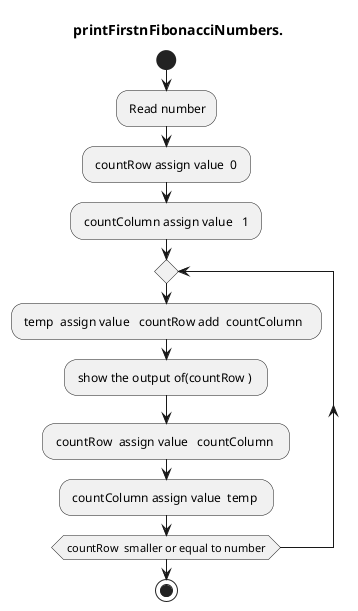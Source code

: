 @startuml
title printFirstnFibonacciNumbers.
start
: Read number;
: countRow assign value  0 ;
: countColumn assign value   1 ;
repeat
: temp  assign value   countRow add  countColumn   ;
: show the output of(countRow )  ;
: countRow  assign value   countColumn  ; 
: countColumn assign value  temp  ; 
repeat while ( countRow  smaller or equal to number )
stop
@enduml